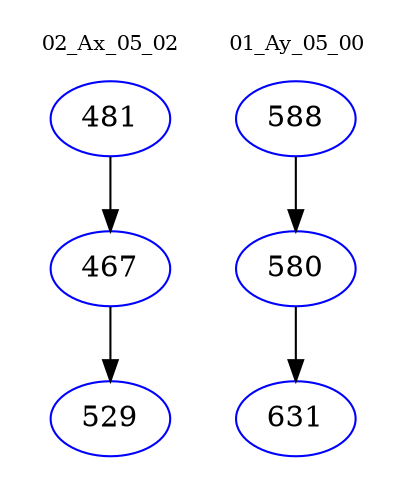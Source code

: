 digraph{
subgraph cluster_0 {
color = white
label = "02_Ax_05_02";
fontsize=10;
T0_481 [label="481", color="blue"]
T0_481 -> T0_467 [color="black"]
T0_467 [label="467", color="blue"]
T0_467 -> T0_529 [color="black"]
T0_529 [label="529", color="blue"]
}
subgraph cluster_1 {
color = white
label = "01_Ay_05_00";
fontsize=10;
T1_588 [label="588", color="blue"]
T1_588 -> T1_580 [color="black"]
T1_580 [label="580", color="blue"]
T1_580 -> T1_631 [color="black"]
T1_631 [label="631", color="blue"]
}
}
